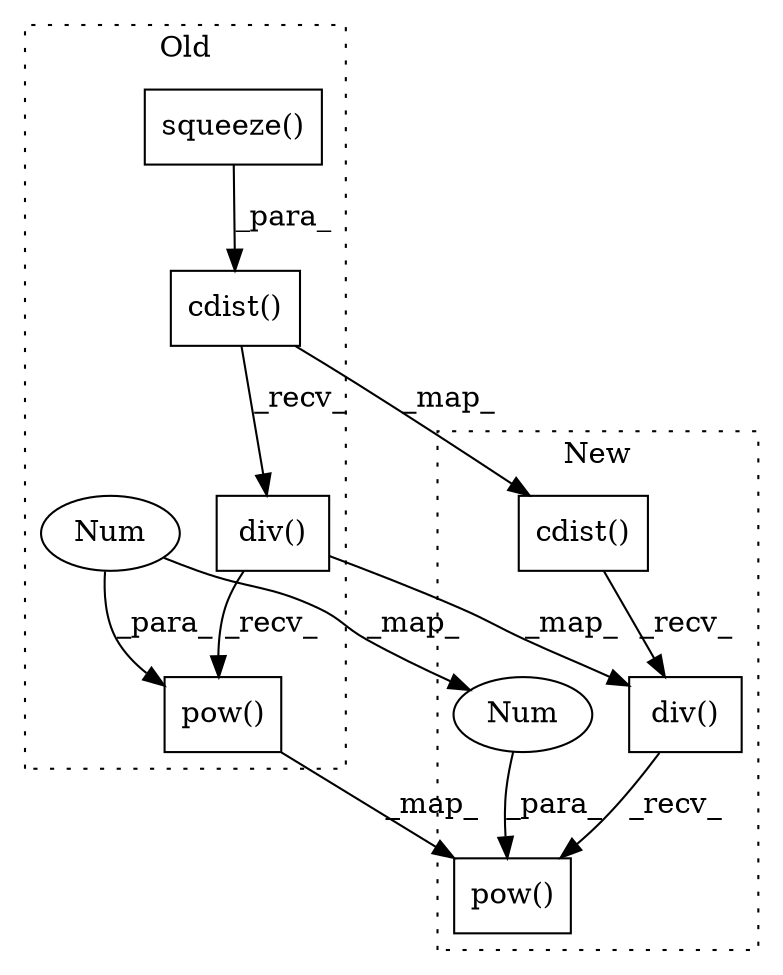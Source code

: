 digraph G {
subgraph cluster0 {
1 [label="cdist()" a="75" s="5278,5304" l="12,6" shape="box"];
3 [label="pow()" a="75" s="5278,5327" l="48,1" shape="box"];
5 [label="Num" a="76" s="5326" l="1" shape="ellipse"];
8 [label="div()" a="75" s="5278,5320" l="37,1" shape="box"];
9 [label="squeeze()" a="75" s="5293" l="11" shape="box"];
label = "Old";
style="dotted";
}
subgraph cluster1 {
2 [label="cdist()" a="75" s="5288,5306" l="12,6" shape="box"];
4 [label="pow()" a="75" s="5288,5329" l="40,1" shape="box"];
6 [label="Num" a="76" s="5328" l="1" shape="ellipse"];
7 [label="div()" a="75" s="5288,5322" l="29,1" shape="box"];
label = "New";
style="dotted";
}
1 -> 8 [label="_recv_"];
1 -> 2 [label="_map_"];
2 -> 7 [label="_recv_"];
3 -> 4 [label="_map_"];
5 -> 6 [label="_map_"];
5 -> 3 [label="_para_"];
6 -> 4 [label="_para_"];
7 -> 4 [label="_recv_"];
8 -> 7 [label="_map_"];
8 -> 3 [label="_recv_"];
9 -> 1 [label="_para_"];
}
